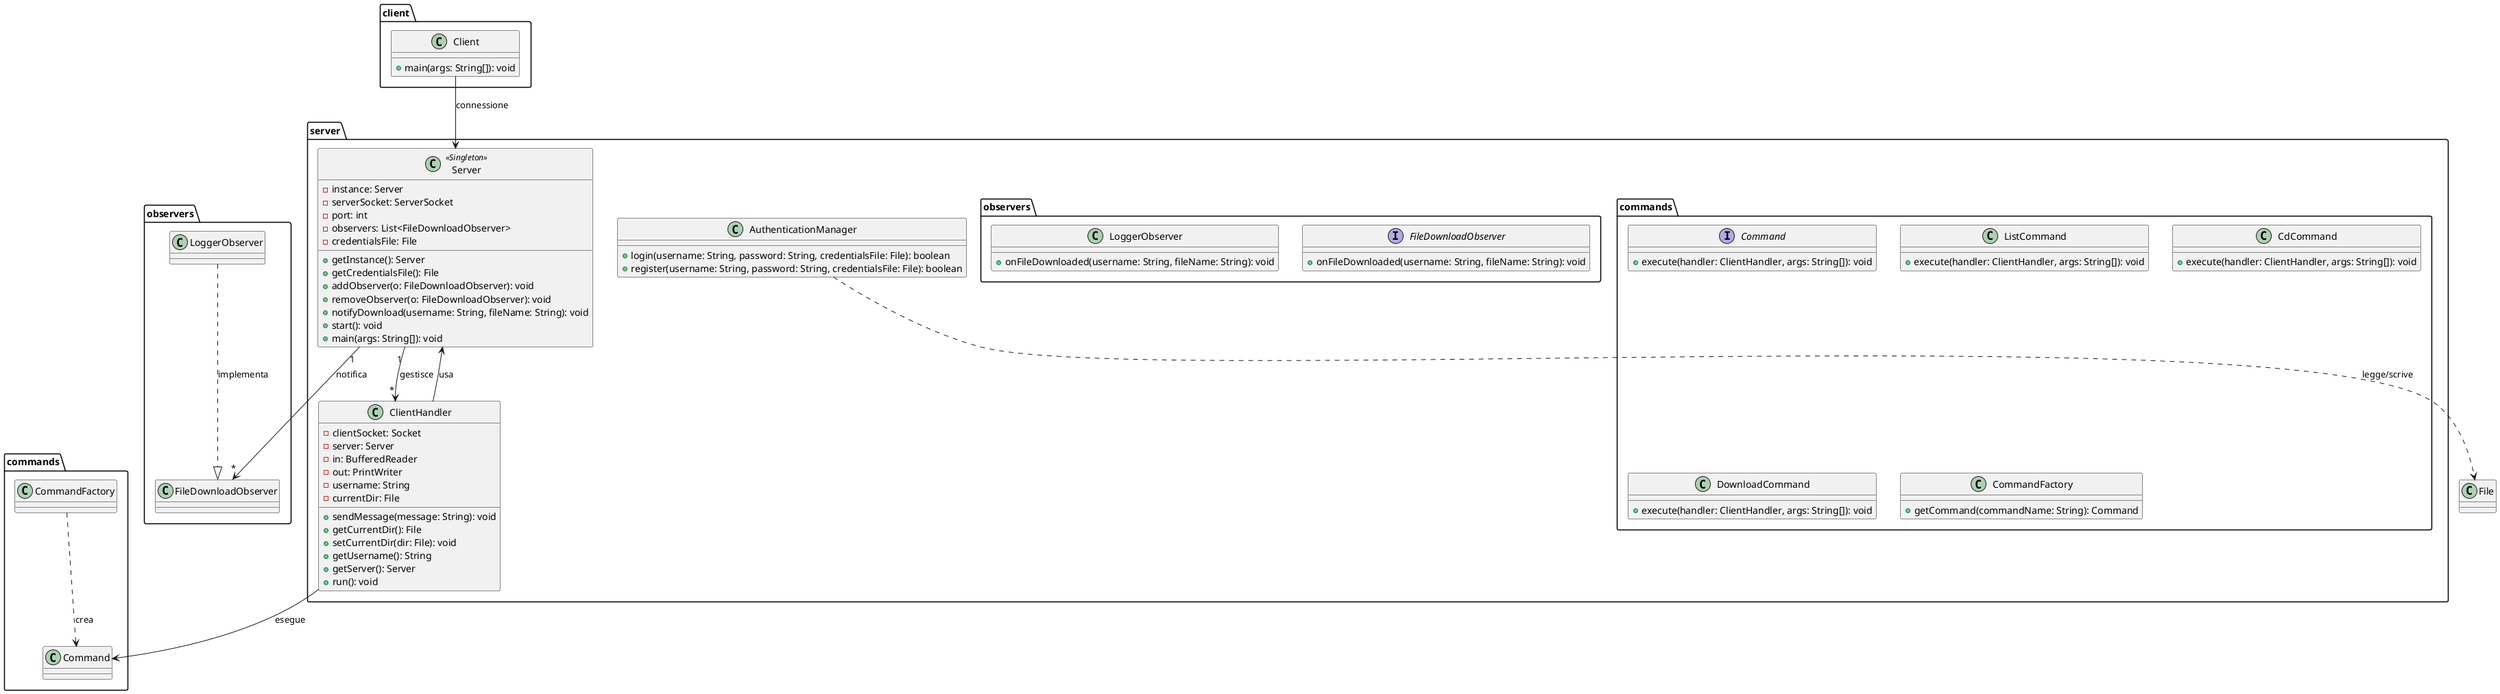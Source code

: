 @startuml
' Raggruppamento delle classi del package server
package server {
    class Server <<Singleton>> {
      - instance: Server
      - serverSocket: ServerSocket
      - port: int
      - observers: List<FileDownloadObserver>
      - credentialsFile: File
      + getInstance(): Server
      + getCredentialsFile(): File
      + addObserver(o: FileDownloadObserver): void
      + removeObserver(o: FileDownloadObserver): void
      + notifyDownload(username: String, fileName: String): void
      + start(): void
      + main(args: String[]): void
    }

    class ClientHandler {
      - clientSocket: Socket
      - server: Server
      - in: BufferedReader
      - out: PrintWriter
      - username: String
      - currentDir: File
      + sendMessage(message: String): void
      + getCurrentDir(): File
      + setCurrentDir(dir: File): void
      + getUsername(): String
      + getServer(): Server
      + run(): void
    }

    class AuthenticationManager {
      + login(username: String, password: String, credentialsFile: File): boolean
      + register(username: String, password: String, credentialsFile: File): boolean
    }

    ' Raggruppamento del package commands
    package commands {
        interface Command {
          + execute(handler: ClientHandler, args: String[]): void
        }

        class ListCommand {
          + execute(handler: ClientHandler, args: String[]): void
        }

        class CdCommand {
          + execute(handler: ClientHandler, args: String[]): void
        }

        class DownloadCommand {
          + execute(handler: ClientHandler, args: String[]): void
        }

        class CommandFactory {
          + getCommand(commandName: String): Command
        }
    }

    ' Raggruppamento del package observers
    package observers {
        interface FileDownloadObserver {
          + onFileDownloaded(username: String, fileName: String): void
        }

        class LoggerObserver {
          + onFileDownloaded(username: String, fileName: String): void
        }
    }
}

package client {
    class Client {
      + main(args: String[]): void
    }
}

' Relazioni tra le classi e le interfacce
Server "1" --> "*" ClientHandler : gestisce
ClientHandler --> Server : usa
Server "1" --> "*" observers.FileDownloadObserver : notifica
commands.CommandFactory ..> commands.Command : crea
ClientHandler --> commands.Command : esegue
client.Client --> Server : connessione
AuthenticationManager ..> File : legge/scrive
observers.LoggerObserver ..|> observers.FileDownloadObserver : implementa

@enduml